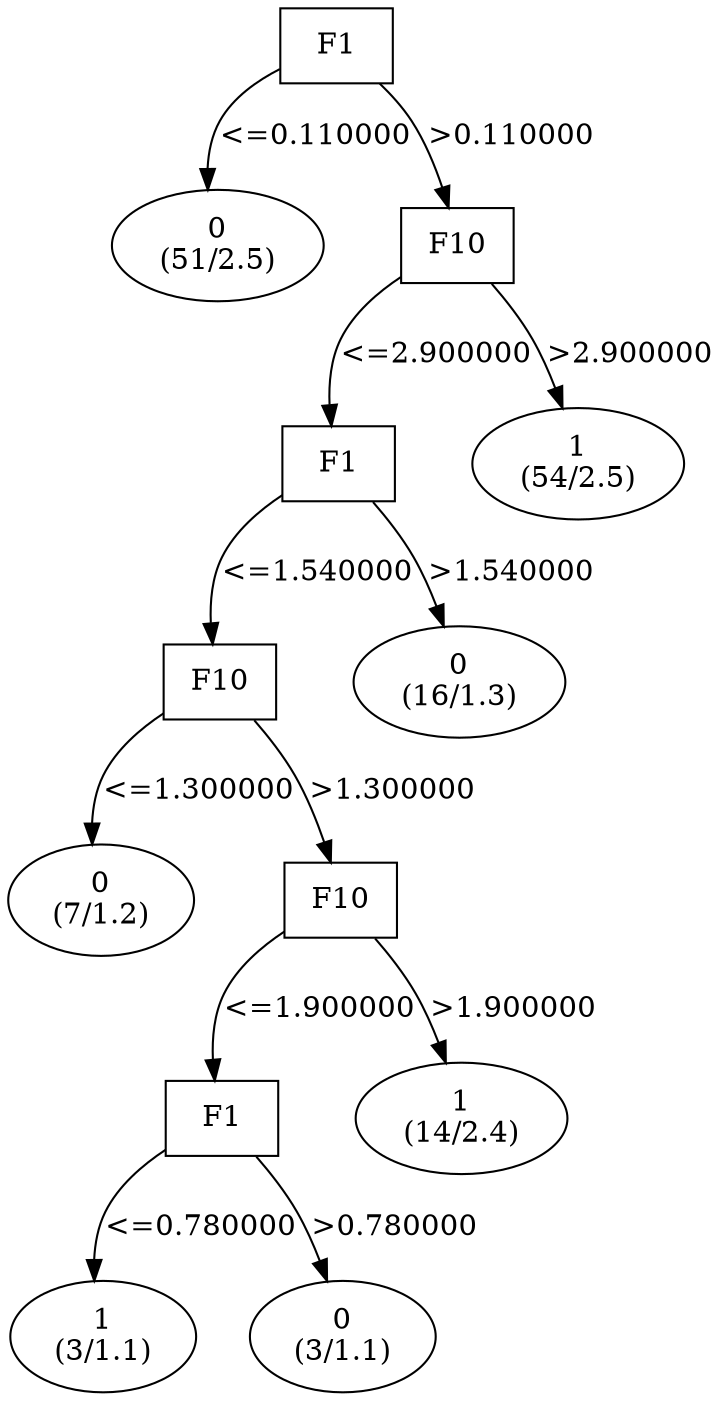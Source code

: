 digraph YaDT {
n0 [ shape=box, label="F1\n"]
n0 -> n1 [label="<=0.110000"]
n1 [ shape=ellipse, label="0\n(51/2.5)"]
n0 -> n2 [label=">0.110000"]
n2 [ shape=box, label="F10\n"]
n2 -> n3 [label="<=2.900000"]
n3 [ shape=box, label="F1\n"]
n3 -> n4 [label="<=1.540000"]
n4 [ shape=box, label="F10\n"]
n4 -> n5 [label="<=1.300000"]
n5 [ shape=ellipse, label="0\n(7/1.2)"]
n4 -> n6 [label=">1.300000"]
n6 [ shape=box, label="F10\n"]
n6 -> n7 [label="<=1.900000"]
n7 [ shape=box, label="F1\n"]
n7 -> n8 [label="<=0.780000"]
n8 [ shape=ellipse, label="1\n(3/1.1)"]
n7 -> n9 [label=">0.780000"]
n9 [ shape=ellipse, label="0\n(3/1.1)"]
n6 -> n11 [label=">1.900000"]
n11 [ shape=ellipse, label="1\n(14/2.4)"]
n3 -> n14 [label=">1.540000"]
n14 [ shape=ellipse, label="0\n(16/1.3)"]
n2 -> n16 [label=">2.900000"]
n16 [ shape=ellipse, label="1\n(54/2.5)"]
}
